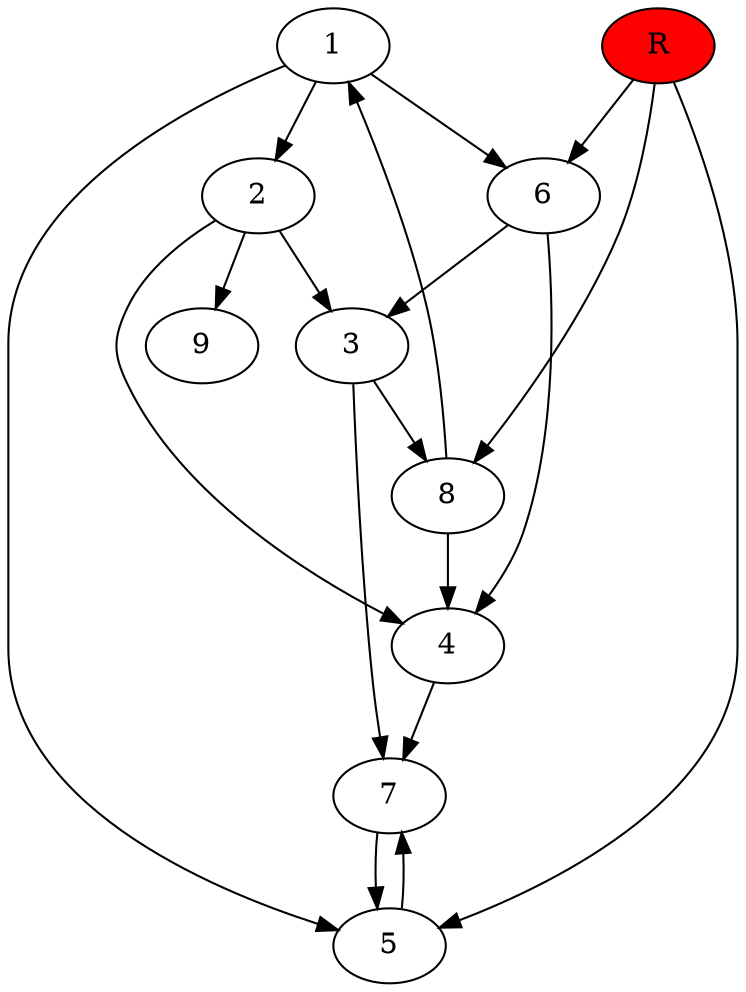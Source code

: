 digraph prb27982 {
	1
	2
	3
	4
	5
	6
	7
	8
	R [fillcolor="#ff0000" style=filled]
	1 -> 2
	1 -> 5
	1 -> 6
	2 -> 3
	2 -> 4
	2 -> 9
	3 -> 7
	3 -> 8
	4 -> 7
	5 -> 7
	6 -> 3
	6 -> 4
	7 -> 5
	8 -> 1
	8 -> 4
	R -> 5
	R -> 6
	R -> 8
}
